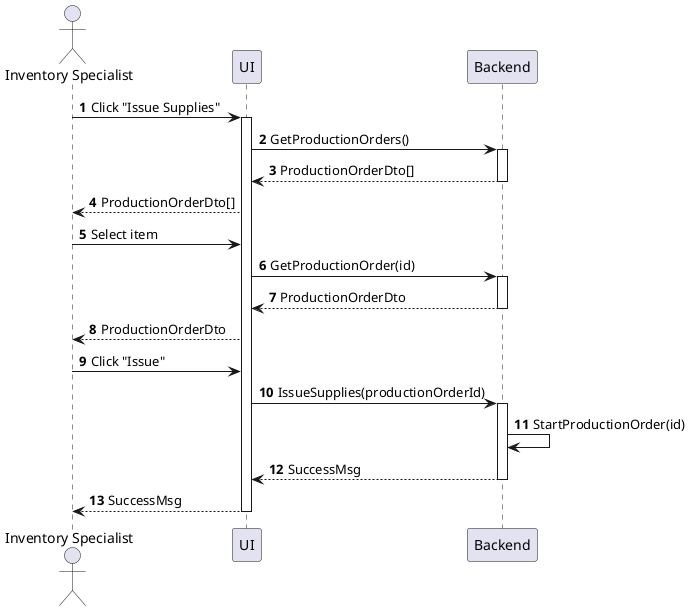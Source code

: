 @startuml inventory-supply-issue
autonumber

actor "Inventory Specialist" as a
participant UI as f
participant Backend as b

a -> f : Click "Issue Supplies"
activate f
f -> b : GetProductionOrders()
activate b
return ProductionOrderDto[]
f --> a : ProductionOrderDto[]
a -> f : Select item
f -> b : GetProductionOrder(id)
activate b
return ProductionOrderDto
f --> a : ProductionOrderDto
a -> f : Click "Issue"
f -> b : IssueSupplies(productionOrderId)
activate b
b -> b : StartProductionOrder(id)
return SuccessMsg
return SuccessMsg
@enduml